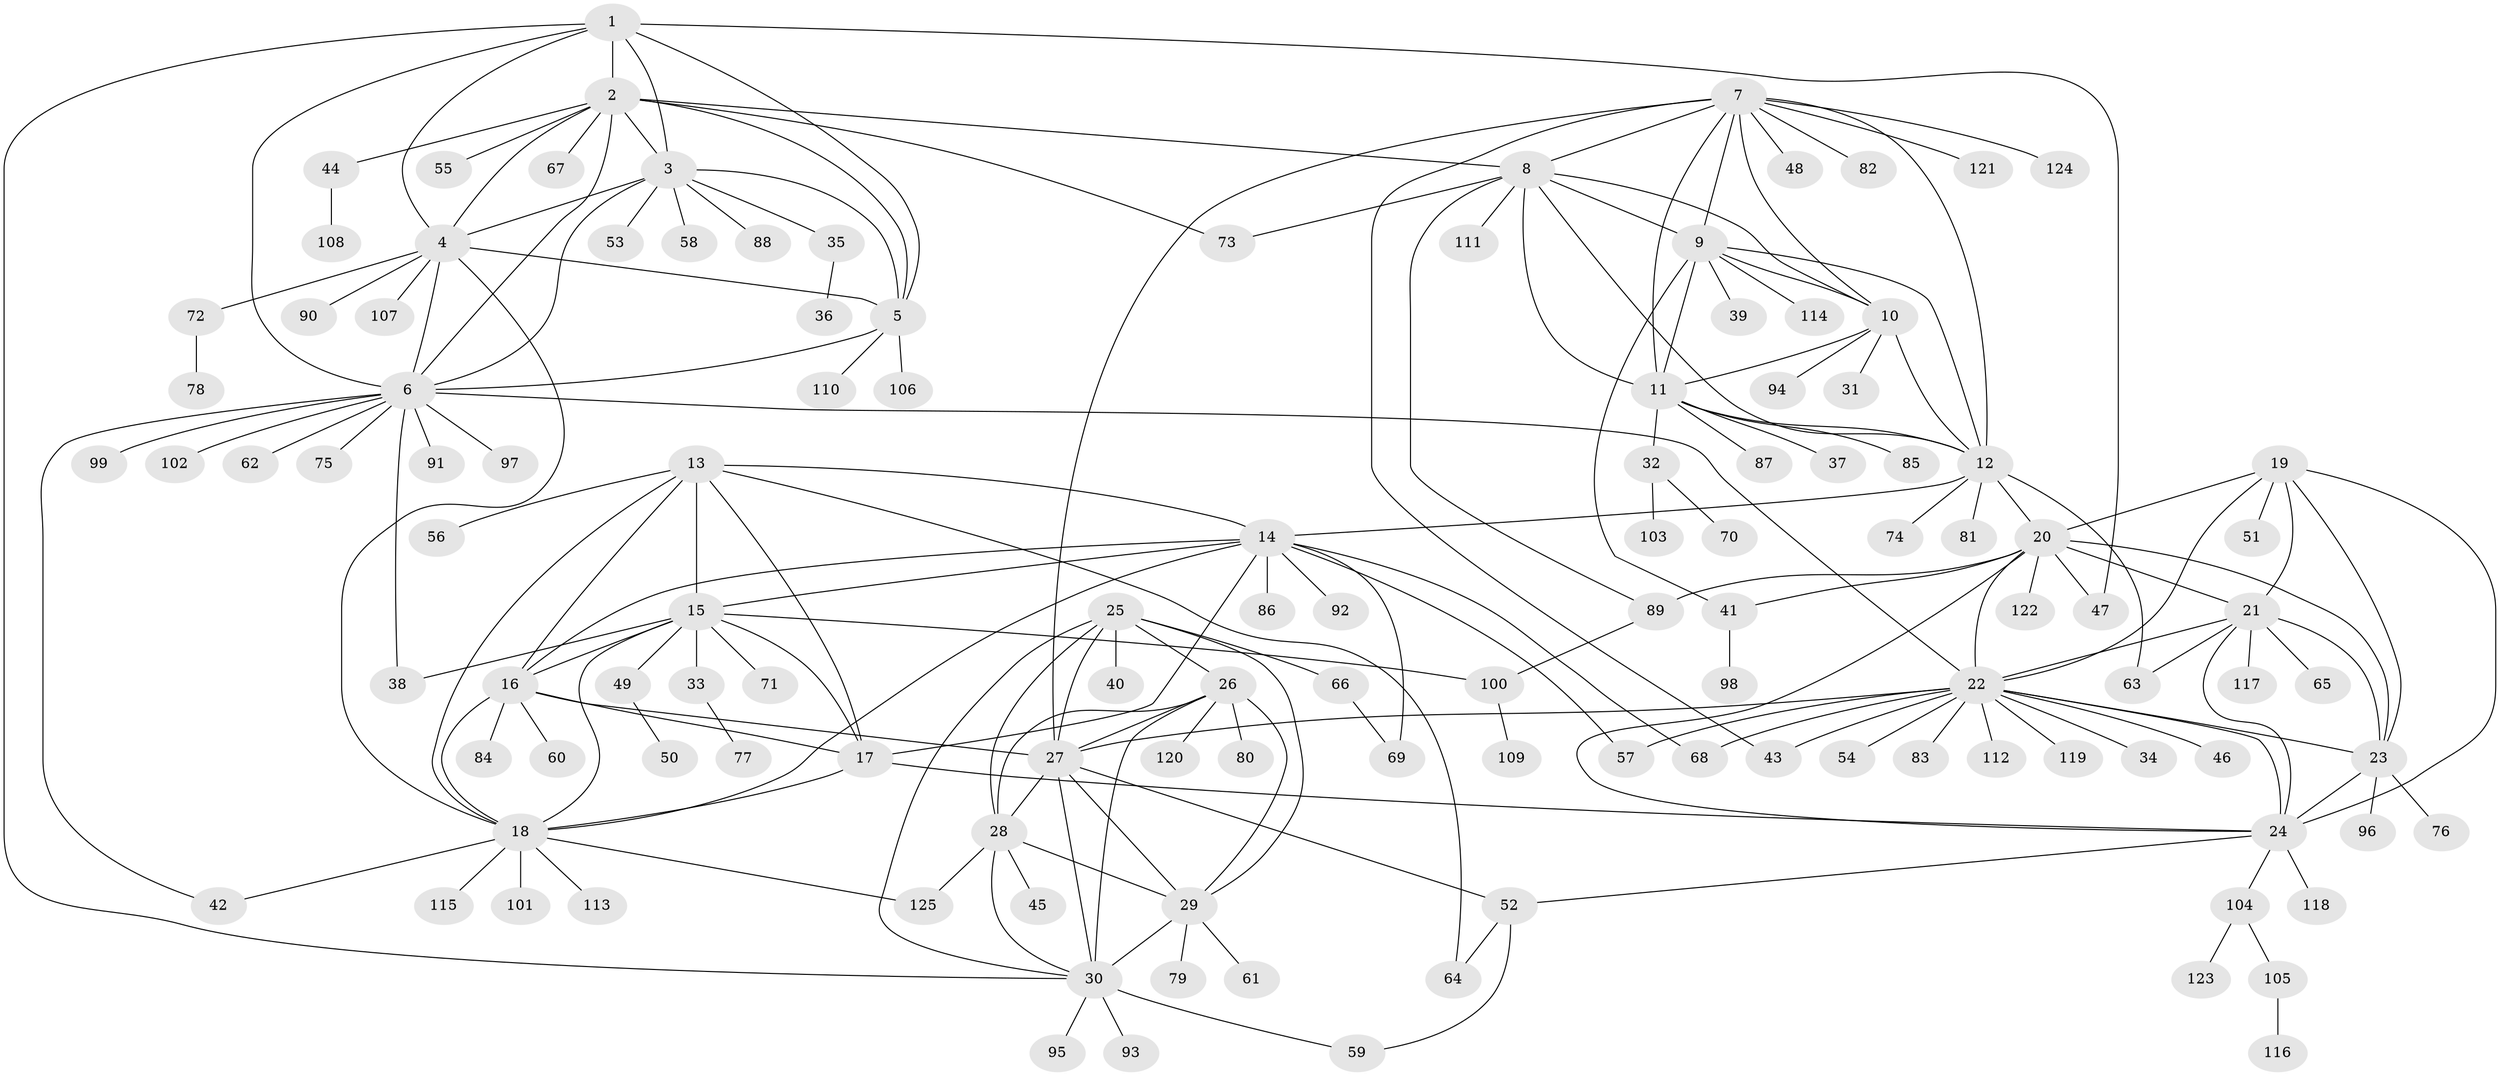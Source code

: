 // coarse degree distribution, {10: 0.030612244897959183, 15: 0.02040816326530612, 7: 0.02040816326530612, 5: 0.04081632653061224, 13: 0.01020408163265306, 6: 0.030612244897959183, 8: 0.02040816326530612, 9: 0.04081632653061224, 14: 0.01020408163265306, 4: 0.02040816326530612, 1: 0.5816326530612245, 2: 0.15306122448979592, 3: 0.02040816326530612}
// Generated by graph-tools (version 1.1) at 2025/42/03/06/25 10:42:11]
// undirected, 125 vertices, 196 edges
graph export_dot {
graph [start="1"]
  node [color=gray90,style=filled];
  1;
  2;
  3;
  4;
  5;
  6;
  7;
  8;
  9;
  10;
  11;
  12;
  13;
  14;
  15;
  16;
  17;
  18;
  19;
  20;
  21;
  22;
  23;
  24;
  25;
  26;
  27;
  28;
  29;
  30;
  31;
  32;
  33;
  34;
  35;
  36;
  37;
  38;
  39;
  40;
  41;
  42;
  43;
  44;
  45;
  46;
  47;
  48;
  49;
  50;
  51;
  52;
  53;
  54;
  55;
  56;
  57;
  58;
  59;
  60;
  61;
  62;
  63;
  64;
  65;
  66;
  67;
  68;
  69;
  70;
  71;
  72;
  73;
  74;
  75;
  76;
  77;
  78;
  79;
  80;
  81;
  82;
  83;
  84;
  85;
  86;
  87;
  88;
  89;
  90;
  91;
  92;
  93;
  94;
  95;
  96;
  97;
  98;
  99;
  100;
  101;
  102;
  103;
  104;
  105;
  106;
  107;
  108;
  109;
  110;
  111;
  112;
  113;
  114;
  115;
  116;
  117;
  118;
  119;
  120;
  121;
  122;
  123;
  124;
  125;
  1 -- 2;
  1 -- 3;
  1 -- 4;
  1 -- 5;
  1 -- 6;
  1 -- 30;
  1 -- 47;
  2 -- 3;
  2 -- 4;
  2 -- 5;
  2 -- 6;
  2 -- 8;
  2 -- 44;
  2 -- 55;
  2 -- 67;
  2 -- 73;
  3 -- 4;
  3 -- 5;
  3 -- 6;
  3 -- 35;
  3 -- 53;
  3 -- 58;
  3 -- 88;
  4 -- 5;
  4 -- 6;
  4 -- 18;
  4 -- 72;
  4 -- 90;
  4 -- 107;
  5 -- 6;
  5 -- 106;
  5 -- 110;
  6 -- 22;
  6 -- 38;
  6 -- 42;
  6 -- 62;
  6 -- 75;
  6 -- 91;
  6 -- 97;
  6 -- 99;
  6 -- 102;
  7 -- 8;
  7 -- 9;
  7 -- 10;
  7 -- 11;
  7 -- 12;
  7 -- 27;
  7 -- 43;
  7 -- 48;
  7 -- 82;
  7 -- 121;
  7 -- 124;
  8 -- 9;
  8 -- 10;
  8 -- 11;
  8 -- 12;
  8 -- 73;
  8 -- 89;
  8 -- 111;
  9 -- 10;
  9 -- 11;
  9 -- 12;
  9 -- 39;
  9 -- 41;
  9 -- 114;
  10 -- 11;
  10 -- 12;
  10 -- 31;
  10 -- 94;
  11 -- 12;
  11 -- 32;
  11 -- 37;
  11 -- 85;
  11 -- 87;
  12 -- 14;
  12 -- 20;
  12 -- 63;
  12 -- 74;
  12 -- 81;
  13 -- 14;
  13 -- 15;
  13 -- 16;
  13 -- 17;
  13 -- 18;
  13 -- 56;
  13 -- 64;
  14 -- 15;
  14 -- 16;
  14 -- 17;
  14 -- 18;
  14 -- 57;
  14 -- 68;
  14 -- 69;
  14 -- 86;
  14 -- 92;
  15 -- 16;
  15 -- 17;
  15 -- 18;
  15 -- 33;
  15 -- 38;
  15 -- 49;
  15 -- 71;
  15 -- 100;
  16 -- 17;
  16 -- 18;
  16 -- 27;
  16 -- 60;
  16 -- 84;
  17 -- 18;
  17 -- 24;
  18 -- 42;
  18 -- 101;
  18 -- 113;
  18 -- 115;
  18 -- 125;
  19 -- 20;
  19 -- 21;
  19 -- 22;
  19 -- 23;
  19 -- 24;
  19 -- 51;
  20 -- 21;
  20 -- 22;
  20 -- 23;
  20 -- 24;
  20 -- 41;
  20 -- 47;
  20 -- 89;
  20 -- 122;
  21 -- 22;
  21 -- 23;
  21 -- 24;
  21 -- 63;
  21 -- 65;
  21 -- 117;
  22 -- 23;
  22 -- 24;
  22 -- 27;
  22 -- 34;
  22 -- 43;
  22 -- 46;
  22 -- 54;
  22 -- 57;
  22 -- 68;
  22 -- 83;
  22 -- 112;
  22 -- 119;
  23 -- 24;
  23 -- 76;
  23 -- 96;
  24 -- 52;
  24 -- 104;
  24 -- 118;
  25 -- 26;
  25 -- 27;
  25 -- 28;
  25 -- 29;
  25 -- 30;
  25 -- 40;
  25 -- 66;
  26 -- 27;
  26 -- 28;
  26 -- 29;
  26 -- 30;
  26 -- 80;
  26 -- 120;
  27 -- 28;
  27 -- 29;
  27 -- 30;
  27 -- 52;
  28 -- 29;
  28 -- 30;
  28 -- 45;
  28 -- 125;
  29 -- 30;
  29 -- 61;
  29 -- 79;
  30 -- 59;
  30 -- 93;
  30 -- 95;
  32 -- 70;
  32 -- 103;
  33 -- 77;
  35 -- 36;
  41 -- 98;
  44 -- 108;
  49 -- 50;
  52 -- 59;
  52 -- 64;
  66 -- 69;
  72 -- 78;
  89 -- 100;
  100 -- 109;
  104 -- 105;
  104 -- 123;
  105 -- 116;
}

